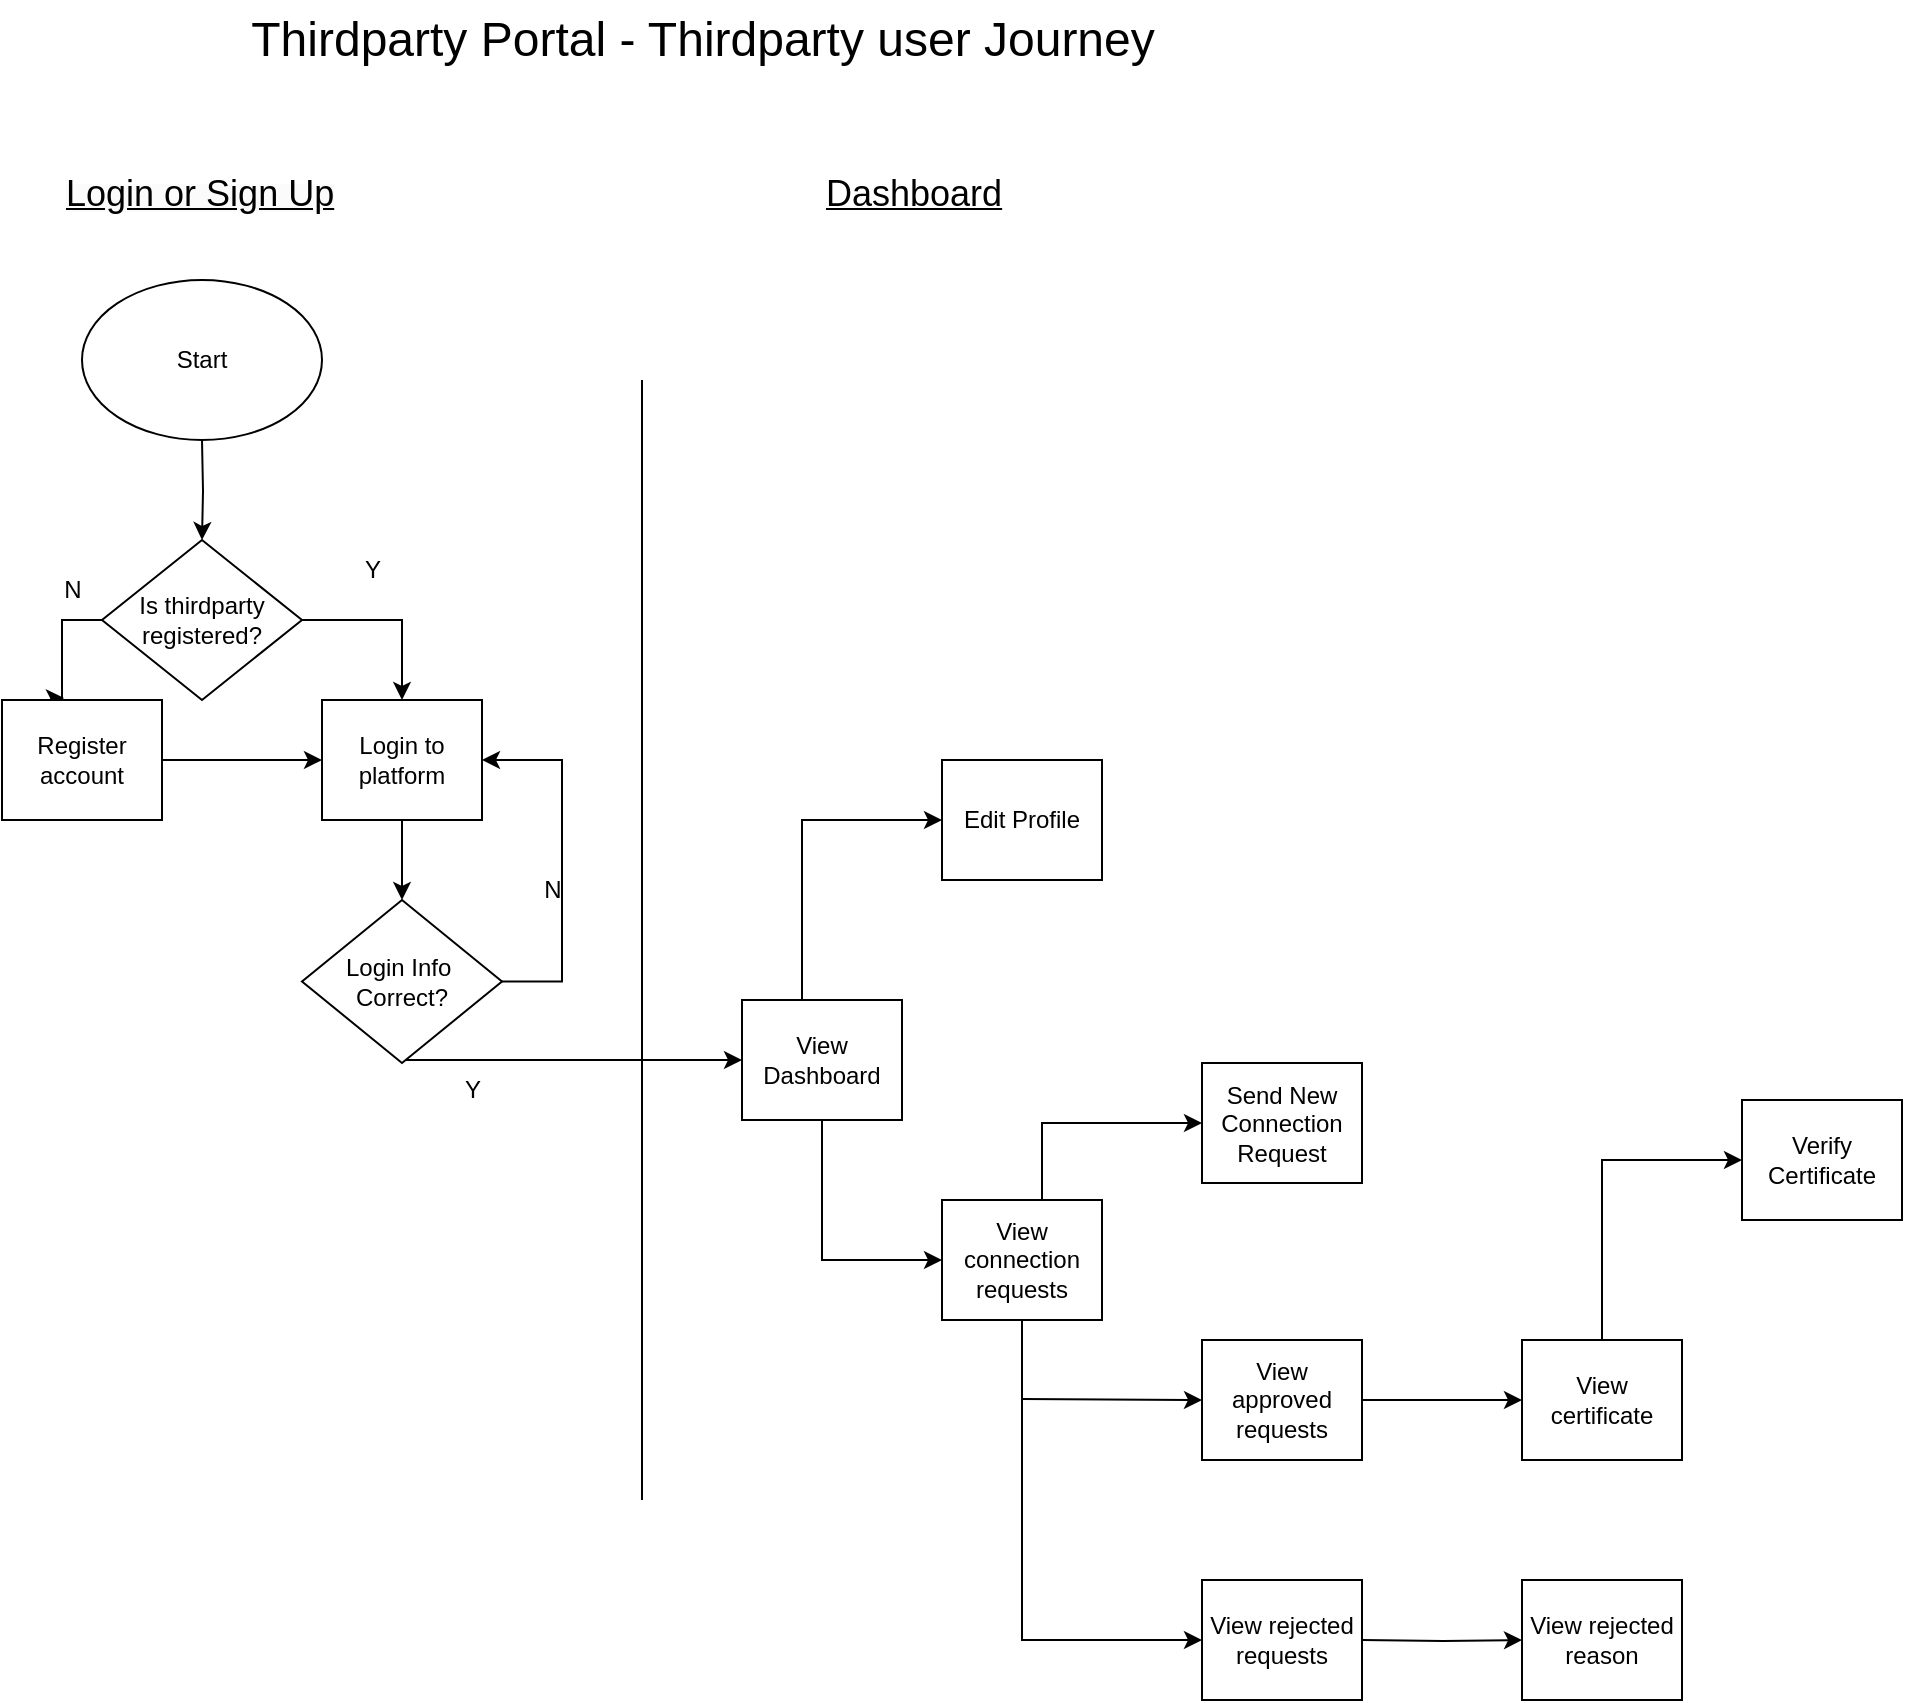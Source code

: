 <mxfile version="24.9.0">
  <diagram name="Page-1" id="6Pk4Qm77Ibter3LC6f8u">
    <mxGraphModel dx="1034" dy="446" grid="1" gridSize="10" guides="1" tooltips="1" connect="1" arrows="1" fold="1" page="1" pageScale="1" pageWidth="850" pageHeight="1100" math="0" shadow="0">
      <root>
        <mxCell id="0" />
        <mxCell id="1" parent="0" />
        <mxCell id="_PGw2UTZ9y7LMsTRqBj8-1" value="&lt;font style=&quot;font-size: 24px;&quot;&gt;Thirdparty Portal - Thirdparty user Journey&lt;/font&gt;" style="text;html=1;align=center;verticalAlign=middle;resizable=0;points=[];autosize=1;strokeColor=none;fillColor=none;" vertex="1" parent="1">
          <mxGeometry x="150" y="10" width="480" height="40" as="geometry" />
        </mxCell>
        <mxCell id="_PGw2UTZ9y7LMsTRqBj8-2" value="&lt;span style=&quot;color: rgb(0, 0, 0); font-family: Helvetica; font-style: normal; font-variant-ligatures: normal; font-variant-caps: normal; font-weight: 400; letter-spacing: normal; orphans: 2; text-align: center; text-indent: 0px; text-transform: none; widows: 2; word-spacing: 0px; -webkit-text-stroke-width: 0px; white-space: normal; background-color: rgb(251, 251, 251); text-decoration-thickness: initial; text-decoration-style: initial; text-decoration-color: initial; float: none; display: inline !important;&quot;&gt;&lt;font style=&quot;font-size: 18px;&quot;&gt;&lt;u&gt;Login or Sign Up&lt;/u&gt;&lt;/font&gt;&lt;/span&gt;" style="text;whiteSpace=wrap;html=1;" vertex="1" parent="1">
          <mxGeometry x="70" y="90" width="330" height="40" as="geometry" />
        </mxCell>
        <mxCell id="_PGw2UTZ9y7LMsTRqBj8-3" value="&lt;div style=&quot;text-align: center;&quot;&gt;&lt;span style=&quot;background-color: initial;&quot;&gt;&lt;font style=&quot;font-size: 18px;&quot;&gt;&lt;u&gt;Dashboard&lt;/u&gt;&lt;/font&gt;&lt;/span&gt;&lt;/div&gt;" style="text;whiteSpace=wrap;html=1;" vertex="1" parent="1">
          <mxGeometry x="450" y="90" width="330" height="40" as="geometry" />
        </mxCell>
        <mxCell id="_PGw2UTZ9y7LMsTRqBj8-5" style="edgeStyle=orthogonalEdgeStyle;rounded=0;orthogonalLoop=1;jettySize=auto;html=1;entryX=0.5;entryY=0;entryDx=0;entryDy=0;" edge="1" parent="1" target="_PGw2UTZ9y7LMsTRqBj8-8">
          <mxGeometry relative="1" as="geometry">
            <mxPoint x="140" y="230" as="sourcePoint" />
          </mxGeometry>
        </mxCell>
        <mxCell id="_PGw2UTZ9y7LMsTRqBj8-6" style="edgeStyle=orthogonalEdgeStyle;rounded=0;orthogonalLoop=1;jettySize=auto;html=1;entryX=0.388;entryY=-0.017;entryDx=0;entryDy=0;entryPerimeter=0;" edge="1" parent="1" source="_PGw2UTZ9y7LMsTRqBj8-8" target="_PGw2UTZ9y7LMsTRqBj8-14">
          <mxGeometry relative="1" as="geometry">
            <mxPoint x="70" y="360" as="targetPoint" />
            <Array as="points">
              <mxPoint x="70" y="320" />
            </Array>
          </mxGeometry>
        </mxCell>
        <mxCell id="_PGw2UTZ9y7LMsTRqBj8-7" style="edgeStyle=orthogonalEdgeStyle;rounded=0;orthogonalLoop=1;jettySize=auto;html=1;entryX=0.5;entryY=0;entryDx=0;entryDy=0;" edge="1" parent="1" source="_PGw2UTZ9y7LMsTRqBj8-8" target="_PGw2UTZ9y7LMsTRqBj8-16">
          <mxGeometry relative="1" as="geometry" />
        </mxCell>
        <mxCell id="_PGw2UTZ9y7LMsTRqBj8-8" value="Is thirdparty registered?" style="rhombus;whiteSpace=wrap;html=1;" vertex="1" parent="1">
          <mxGeometry x="90" y="280" width="100" height="80" as="geometry" />
        </mxCell>
        <mxCell id="_PGw2UTZ9y7LMsTRqBj8-9" style="edgeStyle=orthogonalEdgeStyle;rounded=0;orthogonalLoop=1;jettySize=auto;html=1;entryX=1;entryY=0.5;entryDx=0;entryDy=0;exitX=1;exitY=0.5;exitDx=0;exitDy=0;" edge="1" parent="1" source="_PGw2UTZ9y7LMsTRqBj8-11" target="_PGw2UTZ9y7LMsTRqBj8-16">
          <mxGeometry relative="1" as="geometry">
            <mxPoint x="350" y="380" as="targetPoint" />
            <mxPoint x="340" y="490.75" as="sourcePoint" />
            <Array as="points">
              <mxPoint x="320" y="501" />
              <mxPoint x="320" y="390" />
            </Array>
          </mxGeometry>
        </mxCell>
        <mxCell id="_PGw2UTZ9y7LMsTRqBj8-10" style="edgeStyle=orthogonalEdgeStyle;rounded=0;orthogonalLoop=1;jettySize=auto;html=1;" edge="1" parent="1" source="_PGw2UTZ9y7LMsTRqBj8-11" target="_PGw2UTZ9y7LMsTRqBj8-23">
          <mxGeometry relative="1" as="geometry">
            <Array as="points">
              <mxPoint x="390" y="540" />
              <mxPoint x="390" y="540" />
            </Array>
          </mxGeometry>
        </mxCell>
        <mxCell id="_PGw2UTZ9y7LMsTRqBj8-11" value="Login Info&amp;nbsp;&lt;div&gt;Correct?&lt;/div&gt;" style="rhombus;whiteSpace=wrap;html=1;" vertex="1" parent="1">
          <mxGeometry x="190" y="460" width="100" height="81.5" as="geometry" />
        </mxCell>
        <mxCell id="_PGw2UTZ9y7LMsTRqBj8-12" style="edgeStyle=orthogonalEdgeStyle;rounded=0;orthogonalLoop=1;jettySize=auto;html=1;" edge="1" parent="1">
          <mxGeometry relative="1" as="geometry">
            <mxPoint x="535" y="220" as="targetPoint" />
            <mxPoint x="535" y="220" as="sourcePoint" />
          </mxGeometry>
        </mxCell>
        <mxCell id="_PGw2UTZ9y7LMsTRqBj8-13" style="edgeStyle=orthogonalEdgeStyle;rounded=0;orthogonalLoop=1;jettySize=auto;html=1;entryX=0;entryY=0.5;entryDx=0;entryDy=0;" edge="1" parent="1" source="_PGw2UTZ9y7LMsTRqBj8-14" target="_PGw2UTZ9y7LMsTRqBj8-16">
          <mxGeometry relative="1" as="geometry" />
        </mxCell>
        <mxCell id="_PGw2UTZ9y7LMsTRqBj8-14" value="Register account" style="rounded=0;whiteSpace=wrap;html=1;" vertex="1" parent="1">
          <mxGeometry x="40" y="360" width="80" height="60" as="geometry" />
        </mxCell>
        <mxCell id="_PGw2UTZ9y7LMsTRqBj8-15" style="edgeStyle=orthogonalEdgeStyle;rounded=0;orthogonalLoop=1;jettySize=auto;html=1;entryX=0.5;entryY=0;entryDx=0;entryDy=0;" edge="1" parent="1" source="_PGw2UTZ9y7LMsTRqBj8-16" target="_PGw2UTZ9y7LMsTRqBj8-11">
          <mxGeometry relative="1" as="geometry" />
        </mxCell>
        <mxCell id="_PGw2UTZ9y7LMsTRqBj8-16" value="Login to platform" style="rounded=0;whiteSpace=wrap;html=1;" vertex="1" parent="1">
          <mxGeometry x="200" y="360" width="80" height="60" as="geometry" />
        </mxCell>
        <mxCell id="_PGw2UTZ9y7LMsTRqBj8-17" value="N" style="text;html=1;align=center;verticalAlign=middle;resizable=0;points=[];autosize=1;strokeColor=none;fillColor=none;" vertex="1" parent="1">
          <mxGeometry x="60" y="290" width="30" height="30" as="geometry" />
        </mxCell>
        <mxCell id="_PGw2UTZ9y7LMsTRqBj8-18" value="N" style="text;html=1;align=center;verticalAlign=middle;resizable=0;points=[];autosize=1;strokeColor=none;fillColor=none;" vertex="1" parent="1">
          <mxGeometry x="300" y="440" width="30" height="30" as="geometry" />
        </mxCell>
        <mxCell id="_PGw2UTZ9y7LMsTRqBj8-19" value="Y" style="text;html=1;align=center;verticalAlign=middle;resizable=0;points=[];autosize=1;strokeColor=none;fillColor=none;" vertex="1" parent="1">
          <mxGeometry x="210" y="280" width="30" height="30" as="geometry" />
        </mxCell>
        <mxCell id="_PGw2UTZ9y7LMsTRqBj8-20" value="" style="endArrow=none;html=1;rounded=0;" edge="1" parent="1">
          <mxGeometry width="50" height="50" relative="1" as="geometry">
            <mxPoint x="360" y="760" as="sourcePoint" />
            <mxPoint x="360" y="200" as="targetPoint" />
          </mxGeometry>
        </mxCell>
        <mxCell id="_PGw2UTZ9y7LMsTRqBj8-21" style="edgeStyle=orthogonalEdgeStyle;rounded=0;orthogonalLoop=1;jettySize=auto;html=1;entryX=0;entryY=0.5;entryDx=0;entryDy=0;" edge="1" parent="1" target="_PGw2UTZ9y7LMsTRqBj8-28">
          <mxGeometry relative="1" as="geometry">
            <mxPoint x="430" y="560" as="sourcePoint" />
            <mxPoint x="450" y="660" as="targetPoint" />
            <Array as="points">
              <mxPoint x="430" y="561" />
              <mxPoint x="450" y="561" />
              <mxPoint x="450" y="640" />
            </Array>
          </mxGeometry>
        </mxCell>
        <mxCell id="_PGw2UTZ9y7LMsTRqBj8-22" style="edgeStyle=orthogonalEdgeStyle;rounded=0;orthogonalLoop=1;jettySize=auto;html=1;entryX=0;entryY=0.5;entryDx=0;entryDy=0;" edge="1" parent="1" source="_PGw2UTZ9y7LMsTRqBj8-23" target="_PGw2UTZ9y7LMsTRqBj8-36">
          <mxGeometry relative="1" as="geometry">
            <Array as="points">
              <mxPoint x="440" y="420" />
            </Array>
          </mxGeometry>
        </mxCell>
        <mxCell id="_PGw2UTZ9y7LMsTRqBj8-23" value="View Dashboard" style="rounded=0;whiteSpace=wrap;html=1;" vertex="1" parent="1">
          <mxGeometry x="410" y="510" width="80" height="60" as="geometry" />
        </mxCell>
        <mxCell id="_PGw2UTZ9y7LMsTRqBj8-26" style="edgeStyle=orthogonalEdgeStyle;rounded=0;orthogonalLoop=1;jettySize=auto;html=1;entryX=0;entryY=0.5;entryDx=0;entryDy=0;" edge="1" parent="1" target="_PGw2UTZ9y7LMsTRqBj8-30">
          <mxGeometry relative="1" as="geometry">
            <mxPoint x="589" y="610" as="sourcePoint" />
            <mxPoint x="639" y="541.5" as="targetPoint" />
            <Array as="points">
              <mxPoint x="560" y="610" />
              <mxPoint x="560" y="572" />
            </Array>
          </mxGeometry>
        </mxCell>
        <mxCell id="_PGw2UTZ9y7LMsTRqBj8-27" style="edgeStyle=orthogonalEdgeStyle;rounded=0;orthogonalLoop=1;jettySize=auto;html=1;entryX=0;entryY=0.5;entryDx=0;entryDy=0;" edge="1" parent="1" source="_PGw2UTZ9y7LMsTRqBj8-28" target="_PGw2UTZ9y7LMsTRqBj8-41">
          <mxGeometry relative="1" as="geometry">
            <Array as="points">
              <mxPoint x="550" y="830" />
            </Array>
          </mxGeometry>
        </mxCell>
        <mxCell id="_PGw2UTZ9y7LMsTRqBj8-28" value="View connection requests" style="rounded=0;whiteSpace=wrap;html=1;" vertex="1" parent="1">
          <mxGeometry x="510" y="610" width="80" height="60" as="geometry" />
        </mxCell>
        <mxCell id="_PGw2UTZ9y7LMsTRqBj8-30" value="Send New Connection Request" style="rounded=0;whiteSpace=wrap;html=1;" vertex="1" parent="1">
          <mxGeometry x="640" y="541.5" width="80" height="60" as="geometry" />
        </mxCell>
        <mxCell id="_PGw2UTZ9y7LMsTRqBj8-31" style="edgeStyle=orthogonalEdgeStyle;rounded=0;orthogonalLoop=1;jettySize=auto;html=1;entryX=0;entryY=0.5;entryDx=0;entryDy=0;" edge="1" parent="1" source="_PGw2UTZ9y7LMsTRqBj8-32" target="_PGw2UTZ9y7LMsTRqBj8-34">
          <mxGeometry relative="1" as="geometry" />
        </mxCell>
        <mxCell id="_PGw2UTZ9y7LMsTRqBj8-32" value="View approved requests" style="rounded=0;whiteSpace=wrap;html=1;" vertex="1" parent="1">
          <mxGeometry x="640" y="680" width="80" height="60" as="geometry" />
        </mxCell>
        <mxCell id="_PGw2UTZ9y7LMsTRqBj8-49" style="edgeStyle=orthogonalEdgeStyle;rounded=0;orthogonalLoop=1;jettySize=auto;html=1;entryX=0;entryY=0.5;entryDx=0;entryDy=0;" edge="1" parent="1" source="_PGw2UTZ9y7LMsTRqBj8-34" target="_PGw2UTZ9y7LMsTRqBj8-48">
          <mxGeometry relative="1" as="geometry">
            <Array as="points">
              <mxPoint x="840" y="590" />
            </Array>
          </mxGeometry>
        </mxCell>
        <mxCell id="_PGw2UTZ9y7LMsTRqBj8-34" value="View certificate" style="rounded=0;whiteSpace=wrap;html=1;" vertex="1" parent="1">
          <mxGeometry x="800" y="680" width="80" height="60" as="geometry" />
        </mxCell>
        <mxCell id="_PGw2UTZ9y7LMsTRqBj8-36" value="Edit Profile" style="rounded=0;whiteSpace=wrap;html=1;" vertex="1" parent="1">
          <mxGeometry x="510" y="390" width="80" height="60" as="geometry" />
        </mxCell>
        <mxCell id="_PGw2UTZ9y7LMsTRqBj8-38" value="Y" style="text;html=1;align=center;verticalAlign=middle;resizable=0;points=[];autosize=1;strokeColor=none;fillColor=none;" vertex="1" parent="1">
          <mxGeometry x="260" y="540" width="30" height="30" as="geometry" />
        </mxCell>
        <mxCell id="_PGw2UTZ9y7LMsTRqBj8-39" value="Start" style="ellipse;whiteSpace=wrap;html=1;" vertex="1" parent="1">
          <mxGeometry x="80" y="150" width="120" height="80" as="geometry" />
        </mxCell>
        <mxCell id="_PGw2UTZ9y7LMsTRqBj8-41" value="View rejected requests" style="rounded=0;whiteSpace=wrap;html=1;" vertex="1" parent="1">
          <mxGeometry x="640" y="800" width="80" height="60" as="geometry" />
        </mxCell>
        <mxCell id="_PGw2UTZ9y7LMsTRqBj8-42" style="edgeStyle=orthogonalEdgeStyle;rounded=0;orthogonalLoop=1;jettySize=auto;html=1;entryX=0;entryY=0.5;entryDx=0;entryDy=0;" edge="1" parent="1" target="_PGw2UTZ9y7LMsTRqBj8-32">
          <mxGeometry relative="1" as="geometry">
            <mxPoint x="550" y="709.5" as="sourcePoint" />
            <mxPoint x="630" y="709.5" as="targetPoint" />
          </mxGeometry>
        </mxCell>
        <mxCell id="_PGw2UTZ9y7LMsTRqBj8-45" style="edgeStyle=orthogonalEdgeStyle;rounded=0;orthogonalLoop=1;jettySize=auto;html=1;entryX=0;entryY=0.5;entryDx=0;entryDy=0;" edge="1" parent="1" target="_PGw2UTZ9y7LMsTRqBj8-46">
          <mxGeometry relative="1" as="geometry">
            <mxPoint x="720" y="830" as="sourcePoint" />
          </mxGeometry>
        </mxCell>
        <mxCell id="_PGw2UTZ9y7LMsTRqBj8-46" value="View rejected reason" style="rounded=0;whiteSpace=wrap;html=1;" vertex="1" parent="1">
          <mxGeometry x="800" y="800" width="80" height="60" as="geometry" />
        </mxCell>
        <mxCell id="_PGw2UTZ9y7LMsTRqBj8-48" value="Verify Certificate" style="rounded=0;whiteSpace=wrap;html=1;" vertex="1" parent="1">
          <mxGeometry x="910" y="560" width="80" height="60" as="geometry" />
        </mxCell>
      </root>
    </mxGraphModel>
  </diagram>
</mxfile>
